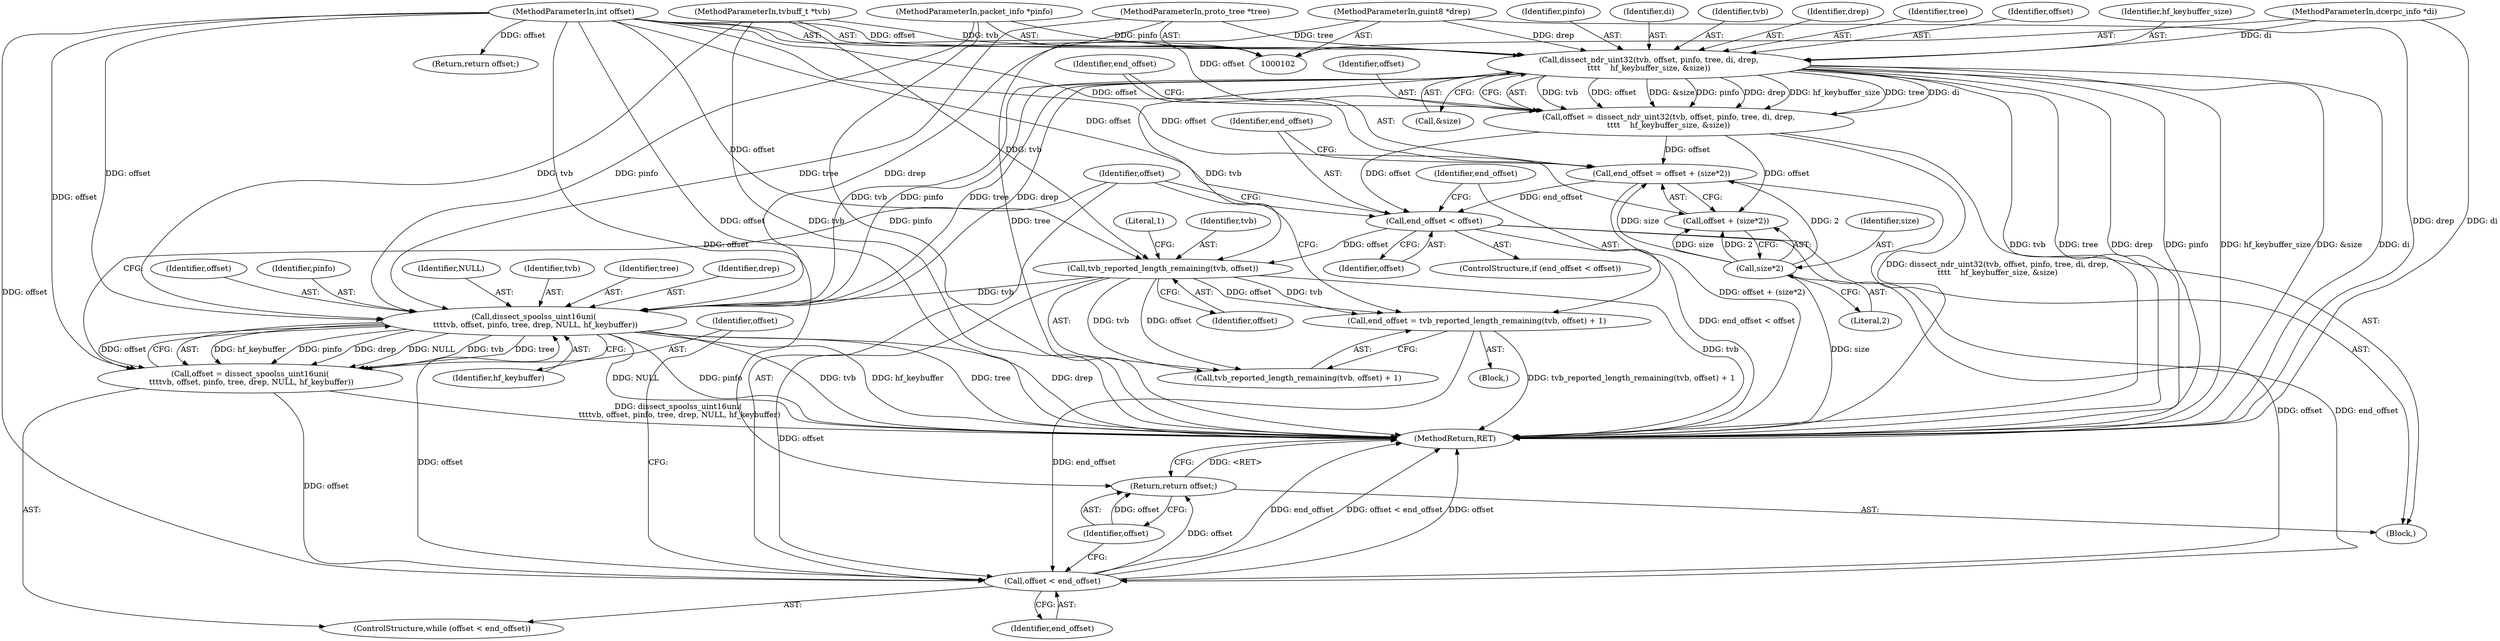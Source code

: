 digraph "1_wireshark_b4d16b4495b732888e12baf5b8a7e9bf2665e22b@pointer" {
"1000155" [label="(Call,dissect_spoolss_uint16uni(\n \t\t\ttvb, offset, pinfo, tree, drep, NULL, hf_keybuffer))"];
"1000120" [label="(Call,dissect_ndr_uint32(tvb, offset, pinfo, tree, di, drep,\n\t\t\t\t    hf_keybuffer_size, &size))"];
"1000103" [label="(MethodParameterIn,tvbuff_t *tvb)"];
"1000104" [label="(MethodParameterIn,int offset)"];
"1000105" [label="(MethodParameterIn,packet_info *pinfo)"];
"1000106" [label="(MethodParameterIn,proto_tree *tree)"];
"1000107" [label="(MethodParameterIn,dcerpc_info *di)"];
"1000108" [label="(MethodParameterIn,guint8 *drep)"];
"1000145" [label="(Call,tvb_reported_length_remaining(tvb, offset))"];
"1000138" [label="(Call,end_offset < offset)"];
"1000130" [label="(Call,end_offset = offset + (size*2))"];
"1000118" [label="(Call,offset = dissect_ndr_uint32(tvb, offset, pinfo, tree, di, drep,\n\t\t\t\t    hf_keybuffer_size, &size))"];
"1000134" [label="(Call,size*2)"];
"1000150" [label="(Call,offset < end_offset)"];
"1000153" [label="(Call,offset = dissect_spoolss_uint16uni(\n \t\t\ttvb, offset, pinfo, tree, drep, NULL, hf_keybuffer))"];
"1000155" [label="(Call,dissect_spoolss_uint16uni(\n \t\t\ttvb, offset, pinfo, tree, drep, NULL, hf_keybuffer))"];
"1000142" [label="(Call,end_offset = tvb_reported_length_remaining(tvb, offset) + 1)"];
"1000163" [label="(Return,return offset;)"];
"1000121" [label="(Identifier,tvb)"];
"1000160" [label="(Identifier,drep)"];
"1000138" [label="(Call,end_offset < offset)"];
"1000104" [label="(MethodParameterIn,int offset)"];
"1000153" [label="(Call,offset = dissect_spoolss_uint16uni(\n \t\t\ttvb, offset, pinfo, tree, drep, NULL, hf_keybuffer))"];
"1000126" [label="(Identifier,drep)"];
"1000157" [label="(Identifier,offset)"];
"1000151" [label="(Identifier,offset)"];
"1000124" [label="(Identifier,tree)"];
"1000147" [label="(Identifier,offset)"];
"1000107" [label="(MethodParameterIn,dcerpc_info *di)"];
"1000148" [label="(Literal,1)"];
"1000158" [label="(Identifier,pinfo)"];
"1000145" [label="(Call,tvb_reported_length_remaining(tvb, offset))"];
"1000132" [label="(Call,offset + (size*2))"];
"1000106" [label="(MethodParameterIn,proto_tree *tree)"];
"1000130" [label="(Call,end_offset = offset + (size*2))"];
"1000103" [label="(MethodParameterIn,tvbuff_t *tvb)"];
"1000105" [label="(MethodParameterIn,packet_info *pinfo)"];
"1000146" [label="(Identifier,tvb)"];
"1000140" [label="(Identifier,offset)"];
"1000164" [label="(Identifier,offset)"];
"1000162" [label="(Identifier,hf_keybuffer)"];
"1000122" [label="(Identifier,offset)"];
"1000116" [label="(Return,return offset;)"];
"1000131" [label="(Identifier,end_offset)"];
"1000161" [label="(Identifier,NULL)"];
"1000137" [label="(ControlStructure,if (end_offset < offset))"];
"1000118" [label="(Call,offset = dissect_ndr_uint32(tvb, offset, pinfo, tree, di, drep,\n\t\t\t\t    hf_keybuffer_size, &size))"];
"1000135" [label="(Identifier,size)"];
"1000150" [label="(Call,offset < end_offset)"];
"1000156" [label="(Identifier,tvb)"];
"1000136" [label="(Literal,2)"];
"1000144" [label="(Call,tvb_reported_length_remaining(tvb, offset) + 1)"];
"1000119" [label="(Identifier,offset)"];
"1000120" [label="(Call,dissect_ndr_uint32(tvb, offset, pinfo, tree, di, drep,\n\t\t\t\t    hf_keybuffer_size, &size))"];
"1000159" [label="(Identifier,tree)"];
"1000142" [label="(Call,end_offset = tvb_reported_length_remaining(tvb, offset) + 1)"];
"1000139" [label="(Identifier,end_offset)"];
"1000149" [label="(ControlStructure,while (offset < end_offset))"];
"1000127" [label="(Identifier,hf_keybuffer_size)"];
"1000163" [label="(Return,return offset;)"];
"1000109" [label="(Block,)"];
"1000155" [label="(Call,dissect_spoolss_uint16uni(\n \t\t\ttvb, offset, pinfo, tree, drep, NULL, hf_keybuffer))"];
"1000154" [label="(Identifier,offset)"];
"1000108" [label="(MethodParameterIn,guint8 *drep)"];
"1000123" [label="(Identifier,pinfo)"];
"1000152" [label="(Identifier,end_offset)"];
"1000141" [label="(Block,)"];
"1000165" [label="(MethodReturn,RET)"];
"1000143" [label="(Identifier,end_offset)"];
"1000125" [label="(Identifier,di)"];
"1000128" [label="(Call,&size)"];
"1000134" [label="(Call,size*2)"];
"1000155" -> "1000153"  [label="AST: "];
"1000155" -> "1000162"  [label="CFG: "];
"1000156" -> "1000155"  [label="AST: "];
"1000157" -> "1000155"  [label="AST: "];
"1000158" -> "1000155"  [label="AST: "];
"1000159" -> "1000155"  [label="AST: "];
"1000160" -> "1000155"  [label="AST: "];
"1000161" -> "1000155"  [label="AST: "];
"1000162" -> "1000155"  [label="AST: "];
"1000153" -> "1000155"  [label="CFG: "];
"1000155" -> "1000165"  [label="DDG: tree"];
"1000155" -> "1000165"  [label="DDG: drep"];
"1000155" -> "1000165"  [label="DDG: NULL"];
"1000155" -> "1000165"  [label="DDG: pinfo"];
"1000155" -> "1000165"  [label="DDG: tvb"];
"1000155" -> "1000165"  [label="DDG: hf_keybuffer"];
"1000155" -> "1000153"  [label="DDG: hf_keybuffer"];
"1000155" -> "1000153"  [label="DDG: pinfo"];
"1000155" -> "1000153"  [label="DDG: drep"];
"1000155" -> "1000153"  [label="DDG: NULL"];
"1000155" -> "1000153"  [label="DDG: tvb"];
"1000155" -> "1000153"  [label="DDG: tree"];
"1000155" -> "1000153"  [label="DDG: offset"];
"1000120" -> "1000155"  [label="DDG: tvb"];
"1000120" -> "1000155"  [label="DDG: pinfo"];
"1000120" -> "1000155"  [label="DDG: tree"];
"1000120" -> "1000155"  [label="DDG: drep"];
"1000145" -> "1000155"  [label="DDG: tvb"];
"1000103" -> "1000155"  [label="DDG: tvb"];
"1000150" -> "1000155"  [label="DDG: offset"];
"1000104" -> "1000155"  [label="DDG: offset"];
"1000105" -> "1000155"  [label="DDG: pinfo"];
"1000106" -> "1000155"  [label="DDG: tree"];
"1000108" -> "1000155"  [label="DDG: drep"];
"1000120" -> "1000118"  [label="AST: "];
"1000120" -> "1000128"  [label="CFG: "];
"1000121" -> "1000120"  [label="AST: "];
"1000122" -> "1000120"  [label="AST: "];
"1000123" -> "1000120"  [label="AST: "];
"1000124" -> "1000120"  [label="AST: "];
"1000125" -> "1000120"  [label="AST: "];
"1000126" -> "1000120"  [label="AST: "];
"1000127" -> "1000120"  [label="AST: "];
"1000128" -> "1000120"  [label="AST: "];
"1000118" -> "1000120"  [label="CFG: "];
"1000120" -> "1000165"  [label="DDG: di"];
"1000120" -> "1000165"  [label="DDG: tvb"];
"1000120" -> "1000165"  [label="DDG: tree"];
"1000120" -> "1000165"  [label="DDG: drep"];
"1000120" -> "1000165"  [label="DDG: pinfo"];
"1000120" -> "1000165"  [label="DDG: hf_keybuffer_size"];
"1000120" -> "1000165"  [label="DDG: &size"];
"1000120" -> "1000118"  [label="DDG: tvb"];
"1000120" -> "1000118"  [label="DDG: offset"];
"1000120" -> "1000118"  [label="DDG: &size"];
"1000120" -> "1000118"  [label="DDG: pinfo"];
"1000120" -> "1000118"  [label="DDG: drep"];
"1000120" -> "1000118"  [label="DDG: hf_keybuffer_size"];
"1000120" -> "1000118"  [label="DDG: tree"];
"1000120" -> "1000118"  [label="DDG: di"];
"1000103" -> "1000120"  [label="DDG: tvb"];
"1000104" -> "1000120"  [label="DDG: offset"];
"1000105" -> "1000120"  [label="DDG: pinfo"];
"1000106" -> "1000120"  [label="DDG: tree"];
"1000107" -> "1000120"  [label="DDG: di"];
"1000108" -> "1000120"  [label="DDG: drep"];
"1000120" -> "1000145"  [label="DDG: tvb"];
"1000103" -> "1000102"  [label="AST: "];
"1000103" -> "1000165"  [label="DDG: tvb"];
"1000103" -> "1000145"  [label="DDG: tvb"];
"1000104" -> "1000102"  [label="AST: "];
"1000104" -> "1000165"  [label="DDG: offset"];
"1000104" -> "1000116"  [label="DDG: offset"];
"1000104" -> "1000118"  [label="DDG: offset"];
"1000104" -> "1000130"  [label="DDG: offset"];
"1000104" -> "1000132"  [label="DDG: offset"];
"1000104" -> "1000138"  [label="DDG: offset"];
"1000104" -> "1000145"  [label="DDG: offset"];
"1000104" -> "1000150"  [label="DDG: offset"];
"1000104" -> "1000153"  [label="DDG: offset"];
"1000104" -> "1000163"  [label="DDG: offset"];
"1000105" -> "1000102"  [label="AST: "];
"1000105" -> "1000165"  [label="DDG: pinfo"];
"1000106" -> "1000102"  [label="AST: "];
"1000106" -> "1000165"  [label="DDG: tree"];
"1000107" -> "1000102"  [label="AST: "];
"1000107" -> "1000165"  [label="DDG: di"];
"1000108" -> "1000102"  [label="AST: "];
"1000108" -> "1000165"  [label="DDG: drep"];
"1000145" -> "1000144"  [label="AST: "];
"1000145" -> "1000147"  [label="CFG: "];
"1000146" -> "1000145"  [label="AST: "];
"1000147" -> "1000145"  [label="AST: "];
"1000148" -> "1000145"  [label="CFG: "];
"1000145" -> "1000165"  [label="DDG: tvb"];
"1000145" -> "1000142"  [label="DDG: tvb"];
"1000145" -> "1000142"  [label="DDG: offset"];
"1000145" -> "1000144"  [label="DDG: tvb"];
"1000145" -> "1000144"  [label="DDG: offset"];
"1000138" -> "1000145"  [label="DDG: offset"];
"1000145" -> "1000150"  [label="DDG: offset"];
"1000138" -> "1000137"  [label="AST: "];
"1000138" -> "1000140"  [label="CFG: "];
"1000139" -> "1000138"  [label="AST: "];
"1000140" -> "1000138"  [label="AST: "];
"1000143" -> "1000138"  [label="CFG: "];
"1000151" -> "1000138"  [label="CFG: "];
"1000138" -> "1000165"  [label="DDG: end_offset < offset"];
"1000130" -> "1000138"  [label="DDG: end_offset"];
"1000118" -> "1000138"  [label="DDG: offset"];
"1000138" -> "1000150"  [label="DDG: offset"];
"1000138" -> "1000150"  [label="DDG: end_offset"];
"1000130" -> "1000109"  [label="AST: "];
"1000130" -> "1000132"  [label="CFG: "];
"1000131" -> "1000130"  [label="AST: "];
"1000132" -> "1000130"  [label="AST: "];
"1000139" -> "1000130"  [label="CFG: "];
"1000130" -> "1000165"  [label="DDG: offset + (size*2)"];
"1000118" -> "1000130"  [label="DDG: offset"];
"1000134" -> "1000130"  [label="DDG: size"];
"1000134" -> "1000130"  [label="DDG: 2"];
"1000118" -> "1000109"  [label="AST: "];
"1000119" -> "1000118"  [label="AST: "];
"1000131" -> "1000118"  [label="CFG: "];
"1000118" -> "1000165"  [label="DDG: dissect_ndr_uint32(tvb, offset, pinfo, tree, di, drep,\n\t\t\t\t    hf_keybuffer_size, &size)"];
"1000118" -> "1000132"  [label="DDG: offset"];
"1000134" -> "1000132"  [label="AST: "];
"1000134" -> "1000136"  [label="CFG: "];
"1000135" -> "1000134"  [label="AST: "];
"1000136" -> "1000134"  [label="AST: "];
"1000132" -> "1000134"  [label="CFG: "];
"1000134" -> "1000165"  [label="DDG: size"];
"1000134" -> "1000132"  [label="DDG: size"];
"1000134" -> "1000132"  [label="DDG: 2"];
"1000150" -> "1000149"  [label="AST: "];
"1000150" -> "1000152"  [label="CFG: "];
"1000151" -> "1000150"  [label="AST: "];
"1000152" -> "1000150"  [label="AST: "];
"1000154" -> "1000150"  [label="CFG: "];
"1000164" -> "1000150"  [label="CFG: "];
"1000150" -> "1000165"  [label="DDG: end_offset"];
"1000150" -> "1000165"  [label="DDG: offset < end_offset"];
"1000150" -> "1000165"  [label="DDG: offset"];
"1000153" -> "1000150"  [label="DDG: offset"];
"1000142" -> "1000150"  [label="DDG: end_offset"];
"1000150" -> "1000163"  [label="DDG: offset"];
"1000153" -> "1000149"  [label="AST: "];
"1000154" -> "1000153"  [label="AST: "];
"1000151" -> "1000153"  [label="CFG: "];
"1000153" -> "1000165"  [label="DDG: dissect_spoolss_uint16uni(\n \t\t\ttvb, offset, pinfo, tree, drep, NULL, hf_keybuffer)"];
"1000142" -> "1000141"  [label="AST: "];
"1000142" -> "1000144"  [label="CFG: "];
"1000143" -> "1000142"  [label="AST: "];
"1000144" -> "1000142"  [label="AST: "];
"1000151" -> "1000142"  [label="CFG: "];
"1000142" -> "1000165"  [label="DDG: tvb_reported_length_remaining(tvb, offset) + 1"];
"1000163" -> "1000109"  [label="AST: "];
"1000163" -> "1000164"  [label="CFG: "];
"1000164" -> "1000163"  [label="AST: "];
"1000165" -> "1000163"  [label="CFG: "];
"1000163" -> "1000165"  [label="DDG: <RET>"];
"1000164" -> "1000163"  [label="DDG: offset"];
}

